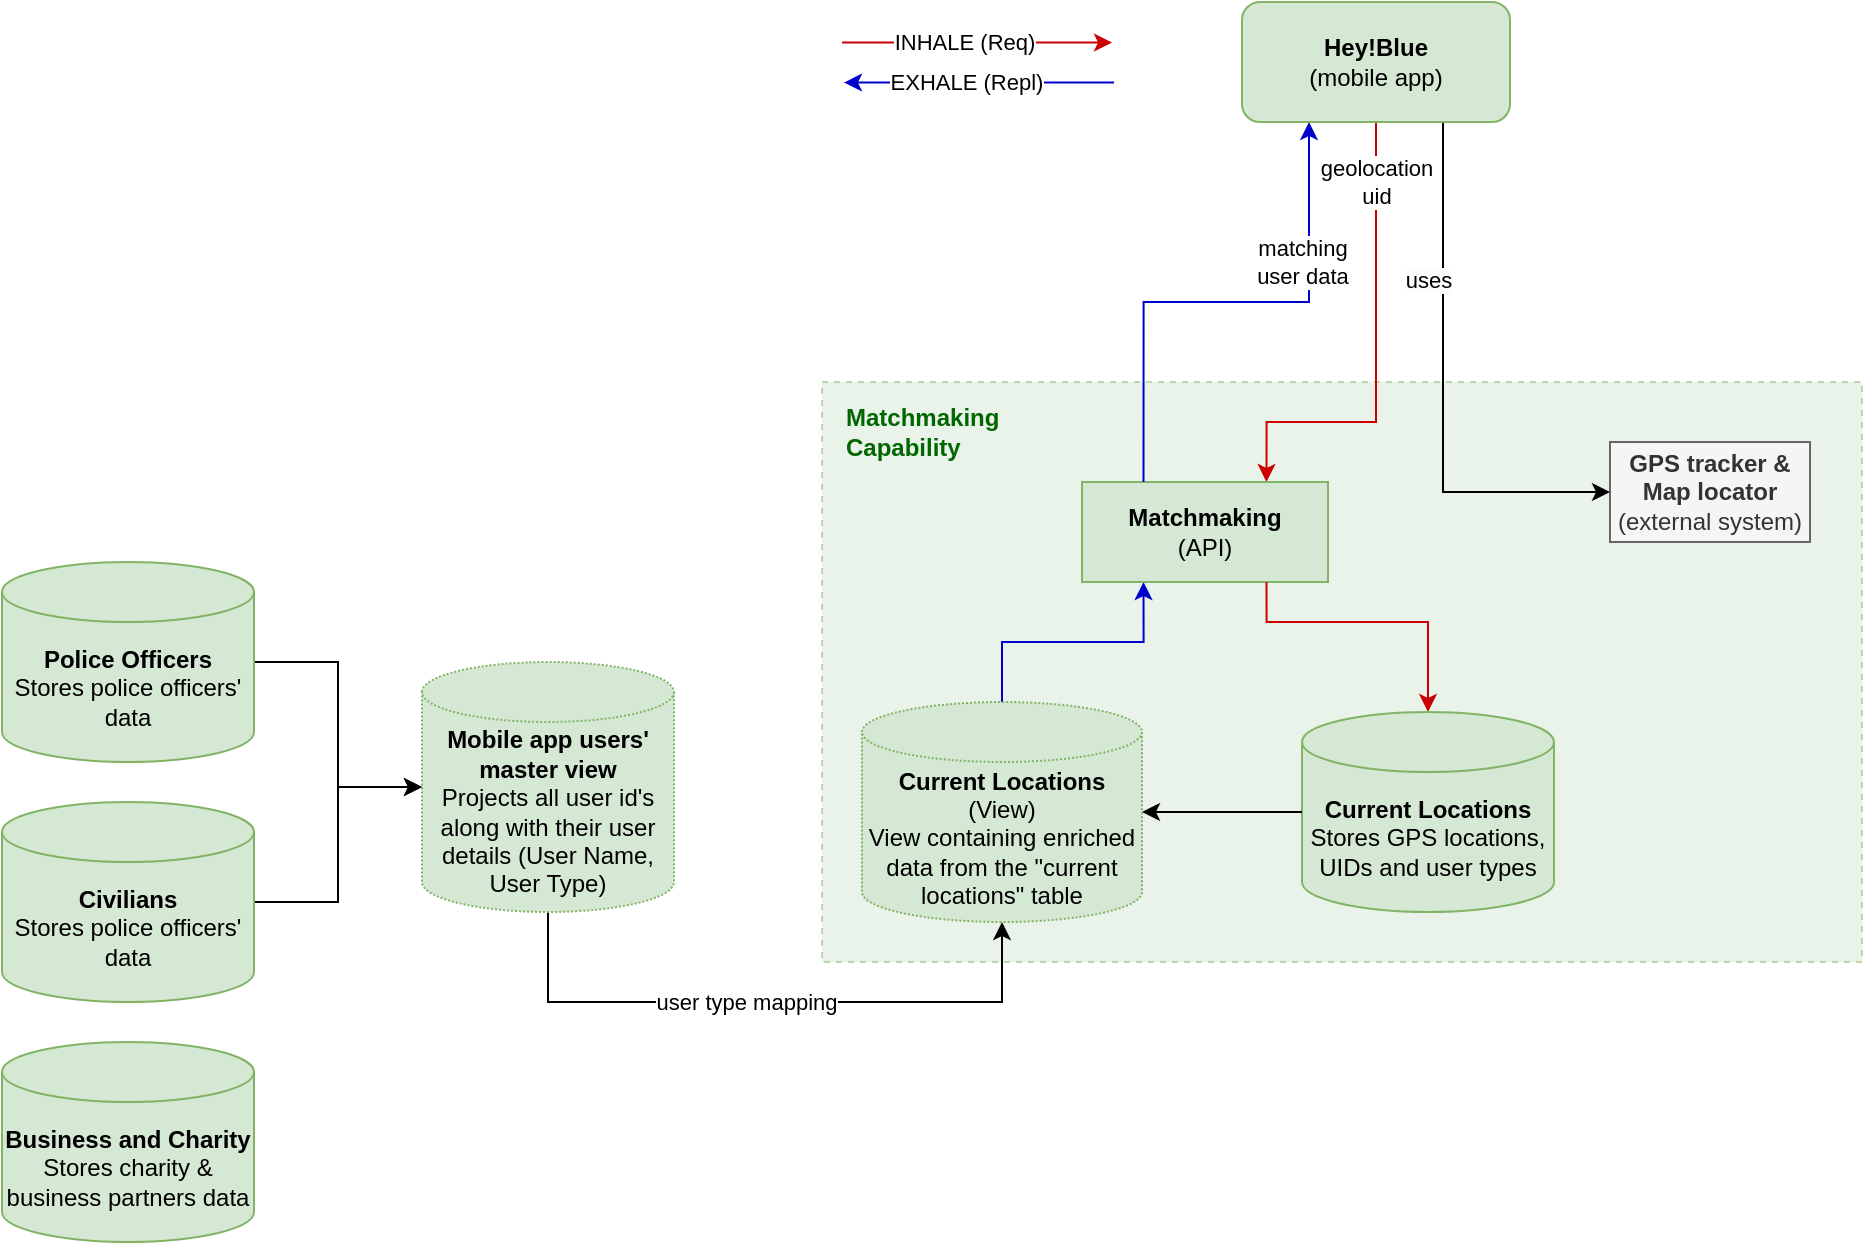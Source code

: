 <mxfile version="15.8.7" type="device"><diagram id="KJvf6Yl2JYcT-LKLRL05" name="Seite-1"><mxGraphModel dx="1809" dy="583" grid="1" gridSize="10" guides="1" tooltips="1" connect="1" arrows="1" fold="1" page="1" pageScale="1" pageWidth="827" pageHeight="1169" math="0" shadow="0"><root><mxCell id="0"/><mxCell id="1" parent="0"/><mxCell id="uaajQ735IuR-yDITlSxO-22" value="" style="rounded=0;whiteSpace=wrap;html=1;fillColor=#d5e8d4;strokeColor=#82b366;opacity=50;dashed=1;" vertex="1" parent="1"><mxGeometry x="20" y="720" width="520" height="290" as="geometry"/></mxCell><mxCell id="uaajQ735IuR-yDITlSxO-4" style="edgeStyle=orthogonalEdgeStyle;rounded=0;orthogonalLoop=1;jettySize=auto;html=1;endArrow=none;endFill=0;entryX=0.5;entryY=1;entryDx=0;entryDy=0;strokeWidth=1;strokeColor=#CC0000;startArrow=classic;startFill=1;exitX=0.75;exitY=0;exitDx=0;exitDy=0;" edge="1" parent="1" source="uaajQ735IuR-yDITlSxO-2" target="uaajQ735IuR-yDITlSxO-12"><mxGeometry relative="1" as="geometry"><Array as="points"><mxPoint x="242" y="740"/><mxPoint x="297" y="740"/></Array></mxGeometry></mxCell><mxCell id="uaajQ735IuR-yDITlSxO-25" value="geolocation&lt;br&gt;uid" style="edgeLabel;html=1;align=center;verticalAlign=middle;resizable=0;points=[];fontColor=#000000;" vertex="1" connectable="0" parent="uaajQ735IuR-yDITlSxO-4"><mxGeometry x="0.722" relative="1" as="geometry"><mxPoint y="-3" as="offset"/></mxGeometry></mxCell><mxCell id="uaajQ735IuR-yDITlSxO-27" style="edgeStyle=orthogonalEdgeStyle;rounded=0;orthogonalLoop=1;jettySize=auto;html=1;fontColor=#000000;startArrow=classic;startFill=1;endArrow=none;endFill=0;strokeColor=#000000;strokeWidth=1;exitX=0.5;exitY=1;exitDx=0;exitDy=0;exitPerimeter=0;" edge="1" parent="1" source="uaajQ735IuR-yDITlSxO-29" target="uaajQ735IuR-yDITlSxO-26"><mxGeometry relative="1" as="geometry"><Array as="points"><mxPoint x="110" y="1030"/><mxPoint x="-117" y="1030"/></Array></mxGeometry></mxCell><mxCell id="uaajQ735IuR-yDITlSxO-28" value="user type mapping" style="edgeLabel;html=1;align=center;verticalAlign=middle;resizable=0;points=[];fontColor=#000000;" vertex="1" connectable="0" parent="uaajQ735IuR-yDITlSxO-27"><mxGeometry x="-0.073" y="1" relative="1" as="geometry"><mxPoint x="-24" y="-1" as="offset"/></mxGeometry></mxCell><mxCell id="uaajQ735IuR-yDITlSxO-36" style="edgeStyle=orthogonalEdgeStyle;rounded=0;orthogonalLoop=1;jettySize=auto;html=1;fontColor=#000000;startArrow=classic;startFill=1;endArrow=none;endFill=0;strokeColor=#0000CC;strokeWidth=1;exitX=0.25;exitY=1;exitDx=0;exitDy=0;" edge="1" parent="1" source="uaajQ735IuR-yDITlSxO-2" target="uaajQ735IuR-yDITlSxO-29"><mxGeometry relative="1" as="geometry"/></mxCell><mxCell id="uaajQ735IuR-yDITlSxO-2" value="&lt;b&gt;Matchmaking&lt;/b&gt;&lt;br&gt;(API)" style="text;html=1;align=center;verticalAlign=middle;whiteSpace=wrap;rounded=0;fillColor=#d5e8d4;strokeColor=#82b366;" vertex="1" parent="1"><mxGeometry x="150" y="770" width="123" height="50" as="geometry"/></mxCell><mxCell id="uaajQ735IuR-yDITlSxO-3" value="&lt;b&gt;GPS tracker &amp;amp; Map locator&lt;/b&gt;&lt;br&gt;(external system)" style="text;html=1;align=center;verticalAlign=middle;whiteSpace=wrap;rounded=0;fillColor=#f5f5f5;strokeColor=#666666;fontColor=#333333;" vertex="1" parent="1"><mxGeometry x="414" y="750" width="100" height="50" as="geometry"/></mxCell><mxCell id="uaajQ735IuR-yDITlSxO-17" style="edgeStyle=orthogonalEdgeStyle;rounded=0;orthogonalLoop=1;jettySize=auto;html=1;entryX=0;entryY=0.5;entryDx=0;entryDy=0;fontColor=#006600;endArrow=classic;endFill=1;strokeColor=#000000;strokeWidth=1;exitX=0.75;exitY=1;exitDx=0;exitDy=0;startArrow=none;startFill=0;" edge="1" parent="1" source="uaajQ735IuR-yDITlSxO-12" target="uaajQ735IuR-yDITlSxO-3"><mxGeometry relative="1" as="geometry"><mxPoint x="340" y="700" as="sourcePoint"/><Array as="points"><mxPoint x="331" y="775"/></Array></mxGeometry></mxCell><mxCell id="uaajQ735IuR-yDITlSxO-24" value="uses" style="edgeLabel;html=1;align=center;verticalAlign=middle;resizable=0;points=[];fontColor=#000000;labelBackgroundColor=#FBFDFB;" vertex="1" connectable="0" parent="uaajQ735IuR-yDITlSxO-17"><mxGeometry x="0.375" y="-1" relative="1" as="geometry"><mxPoint x="-7" y="-106" as="offset"/></mxGeometry></mxCell><mxCell id="uaajQ735IuR-yDITlSxO-34" style="edgeStyle=orthogonalEdgeStyle;rounded=0;orthogonalLoop=1;jettySize=auto;html=1;fontColor=#000000;startArrow=classic;startFill=1;endArrow=none;endFill=0;strokeColor=#0000CC;strokeWidth=1;entryX=0.25;entryY=0;entryDx=0;entryDy=0;exitX=0.25;exitY=1;exitDx=0;exitDy=0;" edge="1" parent="1" source="uaajQ735IuR-yDITlSxO-12" target="uaajQ735IuR-yDITlSxO-2"><mxGeometry relative="1" as="geometry"/></mxCell><mxCell id="uaajQ735IuR-yDITlSxO-38" value="matching&lt;br&gt;user data" style="edgeLabel;html=1;align=center;verticalAlign=middle;resizable=0;points=[];fontColor=#000000;" vertex="1" connectable="0" parent="uaajQ735IuR-yDITlSxO-34"><mxGeometry x="0.327" y="-1" relative="1" as="geometry"><mxPoint x="80" y="-22" as="offset"/></mxGeometry></mxCell><mxCell id="uaajQ735IuR-yDITlSxO-12" value="&lt;b&gt;Hey!Blue&lt;br&gt;&lt;/b&gt;(mobile app)" style="rounded=1;whiteSpace=wrap;html=1;fillColor=#d5e8d4;strokeColor=#82b366;" vertex="1" parent="1"><mxGeometry x="230" y="530" width="134" height="60" as="geometry"/></mxCell><mxCell id="uaajQ735IuR-yDITlSxO-15" value="Matchmaking Capability" style="text;html=1;strokeColor=none;fillColor=none;align=left;verticalAlign=middle;whiteSpace=wrap;rounded=0;dashed=1;opacity=50;fontStyle=1;fontColor=#006600;" vertex="1" parent="1"><mxGeometry x="30" y="730" width="60" height="30" as="geometry"/></mxCell><mxCell id="uaajQ735IuR-yDITlSxO-37" style="edgeStyle=orthogonalEdgeStyle;rounded=0;orthogonalLoop=1;jettySize=auto;html=1;entryX=0.75;entryY=1;entryDx=0;entryDy=0;fontColor=#000000;startArrow=classic;startFill=1;endArrow=none;endFill=0;strokeColor=#CC0000;strokeWidth=1;exitX=0.5;exitY=0;exitDx=0;exitDy=0;exitPerimeter=0;" edge="1" parent="1" source="uaajQ735IuR-yDITlSxO-18" target="uaajQ735IuR-yDITlSxO-2"><mxGeometry relative="1" as="geometry"><Array as="points"><mxPoint x="323" y="840"/><mxPoint x="242" y="840"/></Array></mxGeometry></mxCell><mxCell id="uaajQ735IuR-yDITlSxO-18" value="&lt;b&gt;Current Locations&lt;/b&gt;&lt;br&gt;Stores GPS locations, UIDs and user types" style="shape=cylinder3;whiteSpace=wrap;html=1;boundedLbl=1;backgroundOutline=1;size=15;fillColor=#d5e8d4;strokeColor=#82b366;" vertex="1" parent="1"><mxGeometry x="260" y="885" width="126" height="100" as="geometry"/></mxCell><mxCell id="uaajQ735IuR-yDITlSxO-26" value="&lt;b&gt;Mobile app users' master view&lt;/b&gt;&lt;br&gt;Projects all user id's along with their user details (User Name, User Type)" style="shape=cylinder3;whiteSpace=wrap;html=1;boundedLbl=1;backgroundOutline=1;size=15;fillColor=#d5e8d4;strokeColor=#82b366;dashed=1;dashPattern=1 1;" vertex="1" parent="1"><mxGeometry x="-180" y="860" width="126" height="125" as="geometry"/></mxCell><mxCell id="uaajQ735IuR-yDITlSxO-31" style="edgeStyle=orthogonalEdgeStyle;rounded=0;orthogonalLoop=1;jettySize=auto;html=1;fontColor=#000000;startArrow=classic;startFill=1;endArrow=none;endFill=0;strokeColor=#000000;strokeWidth=1;" edge="1" parent="1" source="uaajQ735IuR-yDITlSxO-29" target="uaajQ735IuR-yDITlSxO-18"><mxGeometry relative="1" as="geometry"/></mxCell><mxCell id="uaajQ735IuR-yDITlSxO-29" value="&lt;b&gt;Current Locations &lt;/b&gt;(View)&lt;br&gt;View containing enriched data from the &quot;current locations&quot; table" style="shape=cylinder3;whiteSpace=wrap;html=1;boundedLbl=1;backgroundOutline=1;size=15;fillColor=#d5e8d4;strokeColor=#82b366;dashed=1;dashPattern=1 1;" vertex="1" parent="1"><mxGeometry x="40" y="880" width="140" height="110" as="geometry"/></mxCell><mxCell id="uaajQ735IuR-yDITlSxO-41" style="edgeStyle=orthogonalEdgeStyle;rounded=0;orthogonalLoop=1;jettySize=auto;html=1;endArrow=none;endFill=0;strokeWidth=1;strokeColor=#CC0000;startArrow=classic;startFill=1;" edge="1" parent="1"><mxGeometry relative="1" as="geometry"><mxPoint x="165" y="550.26" as="sourcePoint"/><mxPoint x="30" y="550.26" as="targetPoint"/><Array as="points"><mxPoint x="30" y="550.26"/></Array></mxGeometry></mxCell><mxCell id="uaajQ735IuR-yDITlSxO-43" value="INHALE (Req)" style="edgeLabel;html=1;align=center;verticalAlign=middle;resizable=0;points=[];fontFamily=Helvetica;fontColor=#000000;" vertex="1" connectable="0" parent="uaajQ735IuR-yDITlSxO-41"><mxGeometry x="0.1" y="-1" relative="1" as="geometry"><mxPoint as="offset"/></mxGeometry></mxCell><mxCell id="uaajQ735IuR-yDITlSxO-44" style="edgeStyle=orthogonalEdgeStyle;rounded=0;orthogonalLoop=1;jettySize=auto;html=1;endArrow=classic;endFill=1;strokeWidth=1;strokeColor=#0000CC;startArrow=none;startFill=0;" edge="1" parent="1"><mxGeometry relative="1" as="geometry"><mxPoint x="166" y="570.26" as="sourcePoint"/><mxPoint x="31" y="570.26" as="targetPoint"/><Array as="points"><mxPoint x="31" y="570.26"/></Array></mxGeometry></mxCell><mxCell id="uaajQ735IuR-yDITlSxO-45" value="EXHALE (Repl)" style="edgeLabel;html=1;align=center;verticalAlign=middle;resizable=0;points=[];fontFamily=Helvetica;fontColor=#000000;" vertex="1" connectable="0" parent="uaajQ735IuR-yDITlSxO-44"><mxGeometry x="0.1" y="-1" relative="1" as="geometry"><mxPoint as="offset"/></mxGeometry></mxCell><mxCell id="uaajQ735IuR-yDITlSxO-49" style="edgeStyle=orthogonalEdgeStyle;rounded=0;orthogonalLoop=1;jettySize=auto;html=1;fontFamily=Helvetica;fontColor=#000000;startArrow=none;startFill=0;endArrow=classic;endFill=1;strokeColor=#000000;strokeWidth=1;" edge="1" parent="1" source="uaajQ735IuR-yDITlSxO-46" target="uaajQ735IuR-yDITlSxO-26"><mxGeometry relative="1" as="geometry"/></mxCell><mxCell id="uaajQ735IuR-yDITlSxO-46" value="&lt;b&gt;Police Officers&lt;/b&gt;&lt;br&gt;Stores police officers' data" style="shape=cylinder3;whiteSpace=wrap;html=1;boundedLbl=1;backgroundOutline=1;size=15;fillColor=#d5e8d4;strokeColor=#82b366;" vertex="1" parent="1"><mxGeometry x="-390" y="810" width="126" height="100" as="geometry"/></mxCell><mxCell id="uaajQ735IuR-yDITlSxO-50" style="edgeStyle=orthogonalEdgeStyle;rounded=0;orthogonalLoop=1;jettySize=auto;html=1;entryX=0;entryY=0.5;entryDx=0;entryDy=0;entryPerimeter=0;fontFamily=Helvetica;fontColor=#000000;startArrow=none;startFill=0;endArrow=classic;endFill=1;strokeColor=#000000;strokeWidth=1;" edge="1" parent="1" source="uaajQ735IuR-yDITlSxO-47" target="uaajQ735IuR-yDITlSxO-26"><mxGeometry relative="1" as="geometry"/></mxCell><mxCell id="uaajQ735IuR-yDITlSxO-47" value="&lt;b&gt;Civilians&lt;/b&gt;&lt;br&gt;Stores police officers' data" style="shape=cylinder3;whiteSpace=wrap;html=1;boundedLbl=1;backgroundOutline=1;size=15;fillColor=#d5e8d4;strokeColor=#82b366;" vertex="1" parent="1"><mxGeometry x="-390" y="930" width="126" height="100" as="geometry"/></mxCell><mxCell id="uaajQ735IuR-yDITlSxO-48" value="&lt;b&gt;Business and Charity&lt;/b&gt;&lt;br&gt;Stores charity &amp;amp; business partners data" style="shape=cylinder3;whiteSpace=wrap;html=1;boundedLbl=1;backgroundOutline=1;size=15;fillColor=#d5e8d4;strokeColor=#82b366;" vertex="1" parent="1"><mxGeometry x="-390" y="1050" width="126" height="100" as="geometry"/></mxCell></root></mxGraphModel></diagram></mxfile>